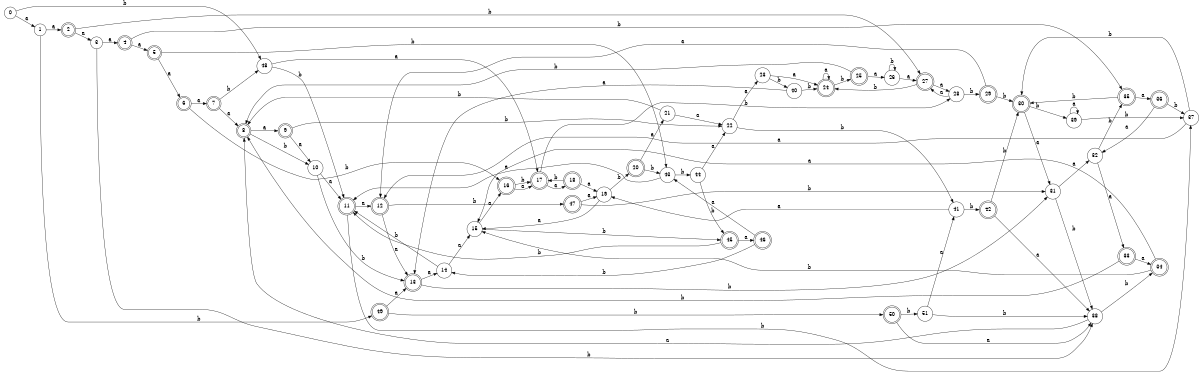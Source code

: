 digraph n42_3 {
__start0 [label="" shape="none"];

rankdir=LR;
size="8,5";

s0 [style="filled", color="black", fillcolor="white" shape="circle", label="0"];
s1 [style="filled", color="black", fillcolor="white" shape="circle", label="1"];
s2 [style="rounded,filled", color="black", fillcolor="white" shape="doublecircle", label="2"];
s3 [style="filled", color="black", fillcolor="white" shape="circle", label="3"];
s4 [style="rounded,filled", color="black", fillcolor="white" shape="doublecircle", label="4"];
s5 [style="rounded,filled", color="black", fillcolor="white" shape="doublecircle", label="5"];
s6 [style="rounded,filled", color="black", fillcolor="white" shape="doublecircle", label="6"];
s7 [style="rounded,filled", color="black", fillcolor="white" shape="doublecircle", label="7"];
s8 [style="rounded,filled", color="black", fillcolor="white" shape="doublecircle", label="8"];
s9 [style="rounded,filled", color="black", fillcolor="white" shape="doublecircle", label="9"];
s10 [style="filled", color="black", fillcolor="white" shape="circle", label="10"];
s11 [style="rounded,filled", color="black", fillcolor="white" shape="doublecircle", label="11"];
s12 [style="rounded,filled", color="black", fillcolor="white" shape="doublecircle", label="12"];
s13 [style="rounded,filled", color="black", fillcolor="white" shape="doublecircle", label="13"];
s14 [style="filled", color="black", fillcolor="white" shape="circle", label="14"];
s15 [style="filled", color="black", fillcolor="white" shape="circle", label="15"];
s16 [style="rounded,filled", color="black", fillcolor="white" shape="doublecircle", label="16"];
s17 [style="rounded,filled", color="black", fillcolor="white" shape="doublecircle", label="17"];
s18 [style="rounded,filled", color="black", fillcolor="white" shape="doublecircle", label="18"];
s19 [style="filled", color="black", fillcolor="white" shape="circle", label="19"];
s20 [style="rounded,filled", color="black", fillcolor="white" shape="doublecircle", label="20"];
s21 [style="filled", color="black", fillcolor="white" shape="circle", label="21"];
s22 [style="filled", color="black", fillcolor="white" shape="circle", label="22"];
s23 [style="filled", color="black", fillcolor="white" shape="circle", label="23"];
s24 [style="rounded,filled", color="black", fillcolor="white" shape="doublecircle", label="24"];
s25 [style="rounded,filled", color="black", fillcolor="white" shape="doublecircle", label="25"];
s26 [style="filled", color="black", fillcolor="white" shape="circle", label="26"];
s27 [style="rounded,filled", color="black", fillcolor="white" shape="doublecircle", label="27"];
s28 [style="filled", color="black", fillcolor="white" shape="circle", label="28"];
s29 [style="rounded,filled", color="black", fillcolor="white" shape="doublecircle", label="29"];
s30 [style="rounded,filled", color="black", fillcolor="white" shape="doublecircle", label="30"];
s31 [style="filled", color="black", fillcolor="white" shape="circle", label="31"];
s32 [style="filled", color="black", fillcolor="white" shape="circle", label="32"];
s33 [style="rounded,filled", color="black", fillcolor="white" shape="doublecircle", label="33"];
s34 [style="rounded,filled", color="black", fillcolor="white" shape="doublecircle", label="34"];
s35 [style="rounded,filled", color="black", fillcolor="white" shape="doublecircle", label="35"];
s36 [style="rounded,filled", color="black", fillcolor="white" shape="doublecircle", label="36"];
s37 [style="filled", color="black", fillcolor="white" shape="circle", label="37"];
s38 [style="filled", color="black", fillcolor="white" shape="circle", label="38"];
s39 [style="filled", color="black", fillcolor="white" shape="circle", label="39"];
s40 [style="filled", color="black", fillcolor="white" shape="circle", label="40"];
s41 [style="filled", color="black", fillcolor="white" shape="circle", label="41"];
s42 [style="rounded,filled", color="black", fillcolor="white" shape="doublecircle", label="42"];
s43 [style="filled", color="black", fillcolor="white" shape="circle", label="43"];
s44 [style="filled", color="black", fillcolor="white" shape="circle", label="44"];
s45 [style="rounded,filled", color="black", fillcolor="white" shape="doublecircle", label="45"];
s46 [style="rounded,filled", color="black", fillcolor="white" shape="doublecircle", label="46"];
s47 [style="rounded,filled", color="black", fillcolor="white" shape="doublecircle", label="47"];
s48 [style="filled", color="black", fillcolor="white" shape="circle", label="48"];
s49 [style="rounded,filled", color="black", fillcolor="white" shape="doublecircle", label="49"];
s50 [style="rounded,filled", color="black", fillcolor="white" shape="doublecircle", label="50"];
s51 [style="filled", color="black", fillcolor="white" shape="circle", label="51"];
s0 -> s1 [label="a"];
s0 -> s48 [label="b"];
s1 -> s2 [label="a"];
s1 -> s49 [label="b"];
s2 -> s3 [label="a"];
s2 -> s27 [label="b"];
s3 -> s4 [label="a"];
s3 -> s38 [label="b"];
s4 -> s5 [label="a"];
s4 -> s35 [label="b"];
s5 -> s6 [label="a"];
s5 -> s43 [label="b"];
s6 -> s7 [label="a"];
s6 -> s16 [label="b"];
s7 -> s8 [label="a"];
s7 -> s48 [label="b"];
s8 -> s9 [label="a"];
s8 -> s10 [label="b"];
s9 -> s10 [label="a"];
s9 -> s22 [label="b"];
s10 -> s11 [label="a"];
s10 -> s13 [label="b"];
s11 -> s12 [label="a"];
s11 -> s37 [label="b"];
s12 -> s13 [label="a"];
s12 -> s47 [label="b"];
s13 -> s14 [label="a"];
s13 -> s31 [label="b"];
s14 -> s15 [label="a"];
s14 -> s11 [label="b"];
s15 -> s16 [label="a"];
s15 -> s45 [label="b"];
s16 -> s17 [label="a"];
s16 -> s17 [label="b"];
s17 -> s18 [label="a"];
s17 -> s28 [label="b"];
s18 -> s19 [label="a"];
s18 -> s17 [label="b"];
s19 -> s15 [label="a"];
s19 -> s20 [label="b"];
s20 -> s21 [label="a"];
s20 -> s43 [label="b"];
s21 -> s22 [label="a"];
s21 -> s8 [label="b"];
s22 -> s23 [label="a"];
s22 -> s41 [label="b"];
s23 -> s24 [label="a"];
s23 -> s40 [label="b"];
s24 -> s24 [label="a"];
s24 -> s25 [label="b"];
s25 -> s26 [label="a"];
s25 -> s8 [label="b"];
s26 -> s27 [label="a"];
s26 -> s26 [label="b"];
s27 -> s28 [label="a"];
s27 -> s24 [label="b"];
s28 -> s27 [label="a"];
s28 -> s29 [label="b"];
s29 -> s12 [label="a"];
s29 -> s30 [label="b"];
s30 -> s31 [label="a"];
s30 -> s39 [label="b"];
s31 -> s32 [label="a"];
s31 -> s38 [label="b"];
s32 -> s33 [label="a"];
s32 -> s35 [label="b"];
s33 -> s34 [label="a"];
s33 -> s8 [label="b"];
s34 -> s15 [label="a"];
s34 -> s15 [label="b"];
s35 -> s36 [label="a"];
s35 -> s30 [label="b"];
s36 -> s32 [label="a"];
s36 -> s37 [label="b"];
s37 -> s12 [label="a"];
s37 -> s30 [label="b"];
s38 -> s8 [label="a"];
s38 -> s34 [label="b"];
s39 -> s39 [label="a"];
s39 -> s37 [label="b"];
s40 -> s13 [label="a"];
s40 -> s24 [label="b"];
s41 -> s19 [label="a"];
s41 -> s42 [label="b"];
s42 -> s38 [label="a"];
s42 -> s30 [label="b"];
s43 -> s11 [label="a"];
s43 -> s44 [label="b"];
s44 -> s22 [label="a"];
s44 -> s45 [label="b"];
s45 -> s46 [label="a"];
s45 -> s11 [label="b"];
s46 -> s43 [label="a"];
s46 -> s14 [label="b"];
s47 -> s19 [label="a"];
s47 -> s31 [label="b"];
s48 -> s17 [label="a"];
s48 -> s11 [label="b"];
s49 -> s13 [label="a"];
s49 -> s50 [label="b"];
s50 -> s38 [label="a"];
s50 -> s51 [label="b"];
s51 -> s41 [label="a"];
s51 -> s38 [label="b"];

}